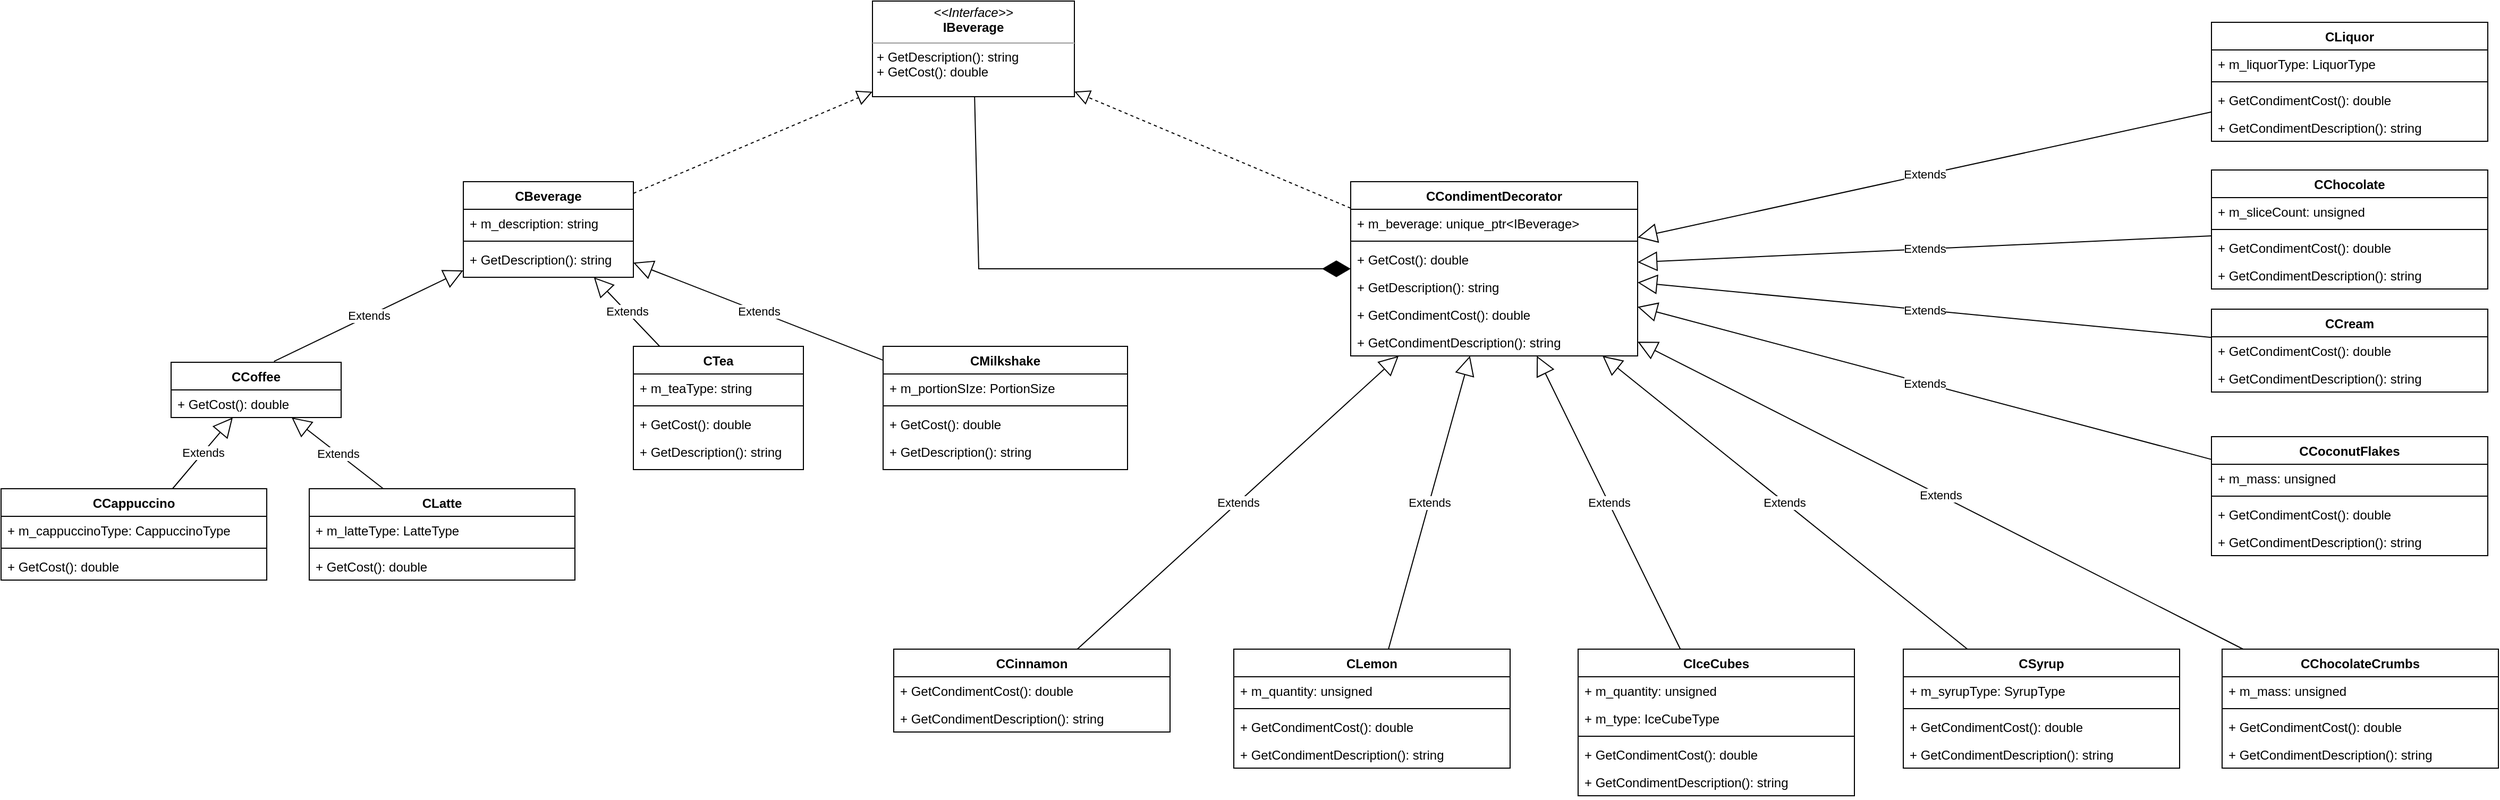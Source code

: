 <mxfile version="22.0.4" type="device">
  <diagram name="Страница — 1" id="pvWEGRSr74kIbabK7Jle">
    <mxGraphModel dx="1782" dy="485" grid="1" gridSize="10" guides="1" tooltips="1" connect="1" arrows="1" fold="1" page="1" pageScale="1" pageWidth="827" pageHeight="1169" math="0" shadow="0">
      <root>
        <mxCell id="0" />
        <mxCell id="1" parent="0" />
        <mxCell id="dhRhME__oxETCWilV0Q7-1" value="&lt;p style=&quot;margin:0px;margin-top:4px;text-align:center;&quot;&gt;&lt;i&gt;&amp;lt;&amp;lt;Interface&amp;gt;&amp;gt;&lt;/i&gt;&lt;br&gt;&lt;b&gt;IBeverage&lt;/b&gt;&lt;/p&gt;&lt;hr size=&quot;1&quot;&gt;&lt;p style=&quot;margin:0px;margin-left:4px;&quot;&gt;+ GetDescription(): string&lt;br&gt;+ GetCost(): double&lt;/p&gt;" style="verticalAlign=top;align=left;overflow=fill;fontSize=12;fontFamily=Helvetica;html=1;whiteSpace=wrap;" parent="1" vertex="1">
          <mxGeometry x="730" y="90" width="190" height="90" as="geometry" />
        </mxCell>
        <mxCell id="dhRhME__oxETCWilV0Q7-2" value="CBeverage" style="swimlane;fontStyle=1;align=center;verticalAlign=top;childLayout=stackLayout;horizontal=1;startSize=26;horizontalStack=0;resizeParent=1;resizeParentMax=0;resizeLast=0;collapsible=1;marginBottom=0;whiteSpace=wrap;html=1;" parent="1" vertex="1">
          <mxGeometry x="345" y="260" width="160" height="90" as="geometry" />
        </mxCell>
        <mxCell id="dhRhME__oxETCWilV0Q7-5" value="+ m_description: string&lt;br&gt;" style="text;strokeColor=none;fillColor=none;align=left;verticalAlign=top;spacingLeft=4;spacingRight=4;overflow=hidden;rotatable=0;points=[[0,0.5],[1,0.5]];portConstraint=eastwest;whiteSpace=wrap;html=1;" parent="dhRhME__oxETCWilV0Q7-2" vertex="1">
          <mxGeometry y="26" width="160" height="26" as="geometry" />
        </mxCell>
        <mxCell id="dhRhME__oxETCWilV0Q7-4" value="" style="line;strokeWidth=1;fillColor=none;align=left;verticalAlign=middle;spacingTop=-1;spacingLeft=3;spacingRight=3;rotatable=0;labelPosition=right;points=[];portConstraint=eastwest;strokeColor=inherit;" parent="dhRhME__oxETCWilV0Q7-2" vertex="1">
          <mxGeometry y="52" width="160" height="8" as="geometry" />
        </mxCell>
        <mxCell id="dhRhME__oxETCWilV0Q7-3" value="+ GetDescription(): string" style="text;strokeColor=none;fillColor=none;align=left;verticalAlign=top;spacingLeft=4;spacingRight=4;overflow=hidden;rotatable=0;points=[[0,0.5],[1,0.5]];portConstraint=eastwest;whiteSpace=wrap;html=1;" parent="dhRhME__oxETCWilV0Q7-2" vertex="1">
          <mxGeometry y="60" width="160" height="30" as="geometry" />
        </mxCell>
        <mxCell id="dhRhME__oxETCWilV0Q7-6" value="" style="endArrow=block;dashed=1;endFill=0;endSize=12;html=1;rounded=0;" parent="1" source="dhRhME__oxETCWilV0Q7-2" target="dhRhME__oxETCWilV0Q7-1" edge="1">
          <mxGeometry width="160" relative="1" as="geometry">
            <mxPoint x="330" y="280" as="sourcePoint" />
            <mxPoint x="490" y="280" as="targetPoint" />
          </mxGeometry>
        </mxCell>
        <mxCell id="dhRhME__oxETCWilV0Q7-7" value="CCoffee" style="swimlane;fontStyle=1;align=center;verticalAlign=top;childLayout=stackLayout;horizontal=1;startSize=26;horizontalStack=0;resizeParent=1;resizeParentMax=0;resizeLast=0;collapsible=1;marginBottom=0;whiteSpace=wrap;html=1;" parent="1" vertex="1">
          <mxGeometry x="70" y="430" width="160" height="52" as="geometry" />
        </mxCell>
        <mxCell id="dhRhME__oxETCWilV0Q7-10" value="+ GetCost(): double" style="text;strokeColor=none;fillColor=none;align=left;verticalAlign=top;spacingLeft=4;spacingRight=4;overflow=hidden;rotatable=0;points=[[0,0.5],[1,0.5]];portConstraint=eastwest;whiteSpace=wrap;html=1;" parent="dhRhME__oxETCWilV0Q7-7" vertex="1">
          <mxGeometry y="26" width="160" height="26" as="geometry" />
        </mxCell>
        <mxCell id="dhRhME__oxETCWilV0Q7-11" value="Extends" style="endArrow=block;endSize=16;endFill=0;html=1;rounded=0;exitX=0.605;exitY=-0.015;exitDx=0;exitDy=0;exitPerimeter=0;" parent="1" source="dhRhME__oxETCWilV0Q7-7" target="dhRhME__oxETCWilV0Q7-2" edge="1">
          <mxGeometry width="160" relative="1" as="geometry">
            <mxPoint x="330" y="530" as="sourcePoint" />
            <mxPoint x="490" y="530" as="targetPoint" />
          </mxGeometry>
        </mxCell>
        <mxCell id="dhRhME__oxETCWilV0Q7-12" value="CCappuccino" style="swimlane;fontStyle=1;align=center;verticalAlign=top;childLayout=stackLayout;horizontal=1;startSize=26;horizontalStack=0;resizeParent=1;resizeParentMax=0;resizeLast=0;collapsible=1;marginBottom=0;whiteSpace=wrap;html=1;" parent="1" vertex="1">
          <mxGeometry x="-90" y="549" width="250" height="86" as="geometry" />
        </mxCell>
        <mxCell id="dhRhME__oxETCWilV0Q7-13" value="+ m_cappuccinoType: CappuccinoType" style="text;strokeColor=none;fillColor=none;align=left;verticalAlign=top;spacingLeft=4;spacingRight=4;overflow=hidden;rotatable=0;points=[[0,0.5],[1,0.5]];portConstraint=eastwest;whiteSpace=wrap;html=1;" parent="dhRhME__oxETCWilV0Q7-12" vertex="1">
          <mxGeometry y="26" width="250" height="26" as="geometry" />
        </mxCell>
        <mxCell id="dhRhME__oxETCWilV0Q7-14" value="" style="line;strokeWidth=1;fillColor=none;align=left;verticalAlign=middle;spacingTop=-1;spacingLeft=3;spacingRight=3;rotatable=0;labelPosition=right;points=[];portConstraint=eastwest;strokeColor=inherit;" parent="dhRhME__oxETCWilV0Q7-12" vertex="1">
          <mxGeometry y="52" width="250" height="8" as="geometry" />
        </mxCell>
        <mxCell id="dhRhME__oxETCWilV0Q7-15" value="+ GetCost(): double" style="text;strokeColor=none;fillColor=none;align=left;verticalAlign=top;spacingLeft=4;spacingRight=4;overflow=hidden;rotatable=0;points=[[0,0.5],[1,0.5]];portConstraint=eastwest;whiteSpace=wrap;html=1;" parent="dhRhME__oxETCWilV0Q7-12" vertex="1">
          <mxGeometry y="60" width="250" height="26" as="geometry" />
        </mxCell>
        <mxCell id="dhRhME__oxETCWilV0Q7-16" value="CLatte" style="swimlane;fontStyle=1;align=center;verticalAlign=top;childLayout=stackLayout;horizontal=1;startSize=26;horizontalStack=0;resizeParent=1;resizeParentMax=0;resizeLast=0;collapsible=1;marginBottom=0;whiteSpace=wrap;html=1;" parent="1" vertex="1">
          <mxGeometry x="200" y="549" width="250" height="86" as="geometry" />
        </mxCell>
        <mxCell id="dhRhME__oxETCWilV0Q7-17" value="+ m_latteType: LatteType" style="text;strokeColor=none;fillColor=none;align=left;verticalAlign=top;spacingLeft=4;spacingRight=4;overflow=hidden;rotatable=0;points=[[0,0.5],[1,0.5]];portConstraint=eastwest;whiteSpace=wrap;html=1;" parent="dhRhME__oxETCWilV0Q7-16" vertex="1">
          <mxGeometry y="26" width="250" height="26" as="geometry" />
        </mxCell>
        <mxCell id="dhRhME__oxETCWilV0Q7-18" value="" style="line;strokeWidth=1;fillColor=none;align=left;verticalAlign=middle;spacingTop=-1;spacingLeft=3;spacingRight=3;rotatable=0;labelPosition=right;points=[];portConstraint=eastwest;strokeColor=inherit;" parent="dhRhME__oxETCWilV0Q7-16" vertex="1">
          <mxGeometry y="52" width="250" height="8" as="geometry" />
        </mxCell>
        <mxCell id="dhRhME__oxETCWilV0Q7-19" value="+ GetCost(): double" style="text;strokeColor=none;fillColor=none;align=left;verticalAlign=top;spacingLeft=4;spacingRight=4;overflow=hidden;rotatable=0;points=[[0,0.5],[1,0.5]];portConstraint=eastwest;whiteSpace=wrap;html=1;" parent="dhRhME__oxETCWilV0Q7-16" vertex="1">
          <mxGeometry y="60" width="250" height="26" as="geometry" />
        </mxCell>
        <mxCell id="dhRhME__oxETCWilV0Q7-20" value="Extends" style="endArrow=block;endSize=16;endFill=0;html=1;rounded=0;" parent="1" source="dhRhME__oxETCWilV0Q7-12" target="dhRhME__oxETCWilV0Q7-7" edge="1">
          <mxGeometry width="160" relative="1" as="geometry">
            <mxPoint x="330" y="640" as="sourcePoint" />
            <mxPoint x="490" y="640" as="targetPoint" />
          </mxGeometry>
        </mxCell>
        <mxCell id="dhRhME__oxETCWilV0Q7-21" value="Extends" style="endArrow=block;endSize=16;endFill=0;html=1;rounded=0;" parent="1" source="dhRhME__oxETCWilV0Q7-16" target="dhRhME__oxETCWilV0Q7-7" edge="1">
          <mxGeometry width="160" relative="1" as="geometry">
            <mxPoint x="330" y="640" as="sourcePoint" />
            <mxPoint x="490" y="640" as="targetPoint" />
          </mxGeometry>
        </mxCell>
        <mxCell id="dhRhME__oxETCWilV0Q7-22" value="CTea" style="swimlane;fontStyle=1;align=center;verticalAlign=top;childLayout=stackLayout;horizontal=1;startSize=26;horizontalStack=0;resizeParent=1;resizeParentMax=0;resizeLast=0;collapsible=1;marginBottom=0;whiteSpace=wrap;html=1;" parent="1" vertex="1">
          <mxGeometry x="505" y="415" width="160" height="116" as="geometry" />
        </mxCell>
        <mxCell id="dhRhME__oxETCWilV0Q7-26" value="+ m_teaType: string" style="text;strokeColor=none;fillColor=none;align=left;verticalAlign=top;spacingLeft=4;spacingRight=4;overflow=hidden;rotatable=0;points=[[0,0.5],[1,0.5]];portConstraint=eastwest;whiteSpace=wrap;html=1;" parent="dhRhME__oxETCWilV0Q7-22" vertex="1">
          <mxGeometry y="26" width="160" height="26" as="geometry" />
        </mxCell>
        <mxCell id="dhRhME__oxETCWilV0Q7-25" value="" style="line;strokeWidth=1;fillColor=none;align=left;verticalAlign=middle;spacingTop=-1;spacingLeft=3;spacingRight=3;rotatable=0;labelPosition=right;points=[];portConstraint=eastwest;strokeColor=inherit;" parent="dhRhME__oxETCWilV0Q7-22" vertex="1">
          <mxGeometry y="52" width="160" height="8" as="geometry" />
        </mxCell>
        <mxCell id="dhRhME__oxETCWilV0Q7-23" value="+ GetCost(): double" style="text;strokeColor=none;fillColor=none;align=left;verticalAlign=top;spacingLeft=4;spacingRight=4;overflow=hidden;rotatable=0;points=[[0,0.5],[1,0.5]];portConstraint=eastwest;whiteSpace=wrap;html=1;" parent="dhRhME__oxETCWilV0Q7-22" vertex="1">
          <mxGeometry y="60" width="160" height="26" as="geometry" />
        </mxCell>
        <mxCell id="dhRhME__oxETCWilV0Q7-24" value="+ GetDescription(): string" style="text;strokeColor=none;fillColor=none;align=left;verticalAlign=top;spacingLeft=4;spacingRight=4;overflow=hidden;rotatable=0;points=[[0,0.5],[1,0.5]];portConstraint=eastwest;whiteSpace=wrap;html=1;" parent="dhRhME__oxETCWilV0Q7-22" vertex="1">
          <mxGeometry y="86" width="160" height="30" as="geometry" />
        </mxCell>
        <mxCell id="dhRhME__oxETCWilV0Q7-27" value="Extends" style="endArrow=block;endSize=16;endFill=0;html=1;rounded=0;" parent="1" source="dhRhME__oxETCWilV0Q7-22" target="dhRhME__oxETCWilV0Q7-2" edge="1">
          <mxGeometry width="160" relative="1" as="geometry">
            <mxPoint x="280" y="450" as="sourcePoint" />
            <mxPoint x="440" y="450" as="targetPoint" />
          </mxGeometry>
        </mxCell>
        <mxCell id="dhRhME__oxETCWilV0Q7-28" value="CMilkshake" style="swimlane;fontStyle=1;align=center;verticalAlign=top;childLayout=stackLayout;horizontal=1;startSize=26;horizontalStack=0;resizeParent=1;resizeParentMax=0;resizeLast=0;collapsible=1;marginBottom=0;whiteSpace=wrap;html=1;" parent="1" vertex="1">
          <mxGeometry x="740" y="415" width="230" height="116" as="geometry" />
        </mxCell>
        <mxCell id="dhRhME__oxETCWilV0Q7-29" value="+ m_portionSIze: PortionSize" style="text;strokeColor=none;fillColor=none;align=left;verticalAlign=top;spacingLeft=4;spacingRight=4;overflow=hidden;rotatable=0;points=[[0,0.5],[1,0.5]];portConstraint=eastwest;whiteSpace=wrap;html=1;" parent="dhRhME__oxETCWilV0Q7-28" vertex="1">
          <mxGeometry y="26" width="230" height="26" as="geometry" />
        </mxCell>
        <mxCell id="dhRhME__oxETCWilV0Q7-30" value="" style="line;strokeWidth=1;fillColor=none;align=left;verticalAlign=middle;spacingTop=-1;spacingLeft=3;spacingRight=3;rotatable=0;labelPosition=right;points=[];portConstraint=eastwest;strokeColor=inherit;" parent="dhRhME__oxETCWilV0Q7-28" vertex="1">
          <mxGeometry y="52" width="230" height="8" as="geometry" />
        </mxCell>
        <mxCell id="dhRhME__oxETCWilV0Q7-31" value="+ GetCost(): double" style="text;strokeColor=none;fillColor=none;align=left;verticalAlign=top;spacingLeft=4;spacingRight=4;overflow=hidden;rotatable=0;points=[[0,0.5],[1,0.5]];portConstraint=eastwest;whiteSpace=wrap;html=1;" parent="dhRhME__oxETCWilV0Q7-28" vertex="1">
          <mxGeometry y="60" width="230" height="26" as="geometry" />
        </mxCell>
        <mxCell id="dhRhME__oxETCWilV0Q7-32" value="+ GetDescription(): string" style="text;strokeColor=none;fillColor=none;align=left;verticalAlign=top;spacingLeft=4;spacingRight=4;overflow=hidden;rotatable=0;points=[[0,0.5],[1,0.5]];portConstraint=eastwest;whiteSpace=wrap;html=1;" parent="dhRhME__oxETCWilV0Q7-28" vertex="1">
          <mxGeometry y="86" width="230" height="30" as="geometry" />
        </mxCell>
        <mxCell id="dhRhME__oxETCWilV0Q7-33" value="Extends" style="endArrow=block;endSize=16;endFill=0;html=1;rounded=0;" parent="1" source="dhRhME__oxETCWilV0Q7-28" target="dhRhME__oxETCWilV0Q7-2" edge="1">
          <mxGeometry width="160" relative="1" as="geometry">
            <mxPoint x="420" y="610" as="sourcePoint" />
            <mxPoint x="580" y="610" as="targetPoint" />
          </mxGeometry>
        </mxCell>
        <mxCell id="Jj_VbfV7WrRy_A4uPxh4-1" value="CCondimentDecorator" style="swimlane;fontStyle=1;align=center;verticalAlign=top;childLayout=stackLayout;horizontal=1;startSize=26;horizontalStack=0;resizeParent=1;resizeParentMax=0;resizeLast=0;collapsible=1;marginBottom=0;whiteSpace=wrap;html=1;" parent="1" vertex="1">
          <mxGeometry x="1180" y="260" width="270" height="164" as="geometry" />
        </mxCell>
        <mxCell id="Jj_VbfV7WrRy_A4uPxh4-2" value="+ m_beverage: unique_ptr&amp;lt;IBeverage&amp;gt;" style="text;strokeColor=none;fillColor=none;align=left;verticalAlign=top;spacingLeft=4;spacingRight=4;overflow=hidden;rotatable=0;points=[[0,0.5],[1,0.5]];portConstraint=eastwest;whiteSpace=wrap;html=1;" parent="Jj_VbfV7WrRy_A4uPxh4-1" vertex="1">
          <mxGeometry y="26" width="270" height="26" as="geometry" />
        </mxCell>
        <mxCell id="Jj_VbfV7WrRy_A4uPxh4-3" value="" style="line;strokeWidth=1;fillColor=none;align=left;verticalAlign=middle;spacingTop=-1;spacingLeft=3;spacingRight=3;rotatable=0;labelPosition=right;points=[];portConstraint=eastwest;strokeColor=inherit;" parent="Jj_VbfV7WrRy_A4uPxh4-1" vertex="1">
          <mxGeometry y="52" width="270" height="8" as="geometry" />
        </mxCell>
        <mxCell id="Jj_VbfV7WrRy_A4uPxh4-5" value="+ GetCost(): double" style="text;strokeColor=none;fillColor=none;align=left;verticalAlign=top;spacingLeft=4;spacingRight=4;overflow=hidden;rotatable=0;points=[[0,0.5],[1,0.5]];portConstraint=eastwest;whiteSpace=wrap;html=1;" parent="Jj_VbfV7WrRy_A4uPxh4-1" vertex="1">
          <mxGeometry y="60" width="270" height="26" as="geometry" />
        </mxCell>
        <mxCell id="Jj_VbfV7WrRy_A4uPxh4-4" value="+ GetDescription(): string" style="text;strokeColor=none;fillColor=none;align=left;verticalAlign=top;spacingLeft=4;spacingRight=4;overflow=hidden;rotatable=0;points=[[0,0.5],[1,0.5]];portConstraint=eastwest;whiteSpace=wrap;html=1;" parent="Jj_VbfV7WrRy_A4uPxh4-1" vertex="1">
          <mxGeometry y="86" width="270" height="26" as="geometry" />
        </mxCell>
        <mxCell id="Jj_VbfV7WrRy_A4uPxh4-7" value="+ GetCondimentCost(): double" style="text;strokeColor=none;fillColor=none;align=left;verticalAlign=top;spacingLeft=4;spacingRight=4;overflow=hidden;rotatable=0;points=[[0,0.5],[1,0.5]];portConstraint=eastwest;whiteSpace=wrap;html=1;" parent="Jj_VbfV7WrRy_A4uPxh4-1" vertex="1">
          <mxGeometry y="112" width="270" height="26" as="geometry" />
        </mxCell>
        <mxCell id="Jj_VbfV7WrRy_A4uPxh4-6" value="+ GetCondimentDescription(): string" style="text;strokeColor=none;fillColor=none;align=left;verticalAlign=top;spacingLeft=4;spacingRight=4;overflow=hidden;rotatable=0;points=[[0,0.5],[1,0.5]];portConstraint=eastwest;whiteSpace=wrap;html=1;" parent="Jj_VbfV7WrRy_A4uPxh4-1" vertex="1">
          <mxGeometry y="138" width="270" height="26" as="geometry" />
        </mxCell>
        <mxCell id="Jj_VbfV7WrRy_A4uPxh4-8" value="" style="endArrow=block;dashed=1;endFill=0;endSize=12;html=1;rounded=0;" parent="1" source="Jj_VbfV7WrRy_A4uPxh4-1" target="dhRhME__oxETCWilV0Q7-1" edge="1">
          <mxGeometry width="160" relative="1" as="geometry">
            <mxPoint x="890" y="300" as="sourcePoint" />
            <mxPoint x="1050" y="300" as="targetPoint" />
          </mxGeometry>
        </mxCell>
        <mxCell id="Jj_VbfV7WrRy_A4uPxh4-9" value="CCinnamon" style="swimlane;fontStyle=1;align=center;verticalAlign=top;childLayout=stackLayout;horizontal=1;startSize=26;horizontalStack=0;resizeParent=1;resizeParentMax=0;resizeLast=0;collapsible=1;marginBottom=0;whiteSpace=wrap;html=1;" parent="1" vertex="1">
          <mxGeometry x="750" y="700" width="260" height="78" as="geometry" />
        </mxCell>
        <mxCell id="Jj_VbfV7WrRy_A4uPxh4-12" value="+ GetCondimentCost(): double" style="text;strokeColor=none;fillColor=none;align=left;verticalAlign=top;spacingLeft=4;spacingRight=4;overflow=hidden;rotatable=0;points=[[0,0.5],[1,0.5]];portConstraint=eastwest;whiteSpace=wrap;html=1;" parent="Jj_VbfV7WrRy_A4uPxh4-9" vertex="1">
          <mxGeometry y="26" width="260" height="26" as="geometry" />
        </mxCell>
        <mxCell id="Jj_VbfV7WrRy_A4uPxh4-13" value="+ GetCondimentDescription(): string" style="text;strokeColor=none;fillColor=none;align=left;verticalAlign=top;spacingLeft=4;spacingRight=4;overflow=hidden;rotatable=0;points=[[0,0.5],[1,0.5]];portConstraint=eastwest;whiteSpace=wrap;html=1;" parent="Jj_VbfV7WrRy_A4uPxh4-9" vertex="1">
          <mxGeometry y="52" width="260" height="26" as="geometry" />
        </mxCell>
        <mxCell id="Jj_VbfV7WrRy_A4uPxh4-14" value="Extends" style="endArrow=block;endSize=16;endFill=0;html=1;rounded=0;" parent="1" source="Jj_VbfV7WrRy_A4uPxh4-9" target="Jj_VbfV7WrRy_A4uPxh4-1" edge="1">
          <mxGeometry width="160" relative="1" as="geometry">
            <mxPoint x="1090" y="480" as="sourcePoint" />
            <mxPoint x="1250" y="480" as="targetPoint" />
          </mxGeometry>
        </mxCell>
        <mxCell id="Jj_VbfV7WrRy_A4uPxh4-15" value="CLemon" style="swimlane;fontStyle=1;align=center;verticalAlign=top;childLayout=stackLayout;horizontal=1;startSize=26;horizontalStack=0;resizeParent=1;resizeParentMax=0;resizeLast=0;collapsible=1;marginBottom=0;whiteSpace=wrap;html=1;" parent="1" vertex="1">
          <mxGeometry x="1070" y="700" width="260" height="112" as="geometry" />
        </mxCell>
        <mxCell id="Jj_VbfV7WrRy_A4uPxh4-19" value="+ m_quantity: unsigned" style="text;strokeColor=none;fillColor=none;align=left;verticalAlign=top;spacingLeft=4;spacingRight=4;overflow=hidden;rotatable=0;points=[[0,0.5],[1,0.5]];portConstraint=eastwest;whiteSpace=wrap;html=1;" parent="Jj_VbfV7WrRy_A4uPxh4-15" vertex="1">
          <mxGeometry y="26" width="260" height="26" as="geometry" />
        </mxCell>
        <mxCell id="Jj_VbfV7WrRy_A4uPxh4-18" value="" style="line;strokeWidth=1;fillColor=none;align=left;verticalAlign=middle;spacingTop=-1;spacingLeft=3;spacingRight=3;rotatable=0;labelPosition=right;points=[];portConstraint=eastwest;strokeColor=inherit;" parent="Jj_VbfV7WrRy_A4uPxh4-15" vertex="1">
          <mxGeometry y="52" width="260" height="8" as="geometry" />
        </mxCell>
        <mxCell id="Jj_VbfV7WrRy_A4uPxh4-16" value="+ GetCondimentCost(): double" style="text;strokeColor=none;fillColor=none;align=left;verticalAlign=top;spacingLeft=4;spacingRight=4;overflow=hidden;rotatable=0;points=[[0,0.5],[1,0.5]];portConstraint=eastwest;whiteSpace=wrap;html=1;" parent="Jj_VbfV7WrRy_A4uPxh4-15" vertex="1">
          <mxGeometry y="60" width="260" height="26" as="geometry" />
        </mxCell>
        <mxCell id="Jj_VbfV7WrRy_A4uPxh4-17" value="+ GetCondimentDescription(): string" style="text;strokeColor=none;fillColor=none;align=left;verticalAlign=top;spacingLeft=4;spacingRight=4;overflow=hidden;rotatable=0;points=[[0,0.5],[1,0.5]];portConstraint=eastwest;whiteSpace=wrap;html=1;" parent="Jj_VbfV7WrRy_A4uPxh4-15" vertex="1">
          <mxGeometry y="86" width="260" height="26" as="geometry" />
        </mxCell>
        <mxCell id="Jj_VbfV7WrRy_A4uPxh4-20" value="Extends" style="endArrow=block;endSize=16;endFill=0;html=1;rounded=0;" parent="1" source="Jj_VbfV7WrRy_A4uPxh4-15" target="Jj_VbfV7WrRy_A4uPxh4-1" edge="1">
          <mxGeometry width="160" relative="1" as="geometry">
            <mxPoint x="1090" y="480" as="sourcePoint" />
            <mxPoint x="1250" y="480" as="targetPoint" />
          </mxGeometry>
        </mxCell>
        <mxCell id="Jj_VbfV7WrRy_A4uPxh4-21" value="CIceCubes" style="swimlane;fontStyle=1;align=center;verticalAlign=top;childLayout=stackLayout;horizontal=1;startSize=26;horizontalStack=0;resizeParent=1;resizeParentMax=0;resizeLast=0;collapsible=1;marginBottom=0;whiteSpace=wrap;html=1;" parent="1" vertex="1">
          <mxGeometry x="1394" y="700" width="260" height="138" as="geometry" />
        </mxCell>
        <mxCell id="Jj_VbfV7WrRy_A4uPxh4-22" value="+ m_quantity: unsigned" style="text;strokeColor=none;fillColor=none;align=left;verticalAlign=top;spacingLeft=4;spacingRight=4;overflow=hidden;rotatable=0;points=[[0,0.5],[1,0.5]];portConstraint=eastwest;whiteSpace=wrap;html=1;" parent="Jj_VbfV7WrRy_A4uPxh4-21" vertex="1">
          <mxGeometry y="26" width="260" height="26" as="geometry" />
        </mxCell>
        <mxCell id="Jj_VbfV7WrRy_A4uPxh4-26" value="+ m_type: IceCubeType" style="text;strokeColor=none;fillColor=none;align=left;verticalAlign=top;spacingLeft=4;spacingRight=4;overflow=hidden;rotatable=0;points=[[0,0.5],[1,0.5]];portConstraint=eastwest;whiteSpace=wrap;html=1;" parent="Jj_VbfV7WrRy_A4uPxh4-21" vertex="1">
          <mxGeometry y="52" width="260" height="26" as="geometry" />
        </mxCell>
        <mxCell id="Jj_VbfV7WrRy_A4uPxh4-23" value="" style="line;strokeWidth=1;fillColor=none;align=left;verticalAlign=middle;spacingTop=-1;spacingLeft=3;spacingRight=3;rotatable=0;labelPosition=right;points=[];portConstraint=eastwest;strokeColor=inherit;" parent="Jj_VbfV7WrRy_A4uPxh4-21" vertex="1">
          <mxGeometry y="78" width="260" height="8" as="geometry" />
        </mxCell>
        <mxCell id="Jj_VbfV7WrRy_A4uPxh4-24" value="+ GetCondimentCost(): double" style="text;strokeColor=none;fillColor=none;align=left;verticalAlign=top;spacingLeft=4;spacingRight=4;overflow=hidden;rotatable=0;points=[[0,0.5],[1,0.5]];portConstraint=eastwest;whiteSpace=wrap;html=1;" parent="Jj_VbfV7WrRy_A4uPxh4-21" vertex="1">
          <mxGeometry y="86" width="260" height="26" as="geometry" />
        </mxCell>
        <mxCell id="Jj_VbfV7WrRy_A4uPxh4-25" value="+ GetCondimentDescription(): string" style="text;strokeColor=none;fillColor=none;align=left;verticalAlign=top;spacingLeft=4;spacingRight=4;overflow=hidden;rotatable=0;points=[[0,0.5],[1,0.5]];portConstraint=eastwest;whiteSpace=wrap;html=1;" parent="Jj_VbfV7WrRy_A4uPxh4-21" vertex="1">
          <mxGeometry y="112" width="260" height="26" as="geometry" />
        </mxCell>
        <mxCell id="Jj_VbfV7WrRy_A4uPxh4-27" value="Extends" style="endArrow=block;endSize=16;endFill=0;html=1;rounded=0;" parent="1" source="Jj_VbfV7WrRy_A4uPxh4-21" target="Jj_VbfV7WrRy_A4uPxh4-1" edge="1">
          <mxGeometry width="160" relative="1" as="geometry">
            <mxPoint x="1650" y="480" as="sourcePoint" />
            <mxPoint x="1810" y="480" as="targetPoint" />
          </mxGeometry>
        </mxCell>
        <mxCell id="Jj_VbfV7WrRy_A4uPxh4-28" value="CSyrup" style="swimlane;fontStyle=1;align=center;verticalAlign=top;childLayout=stackLayout;horizontal=1;startSize=26;horizontalStack=0;resizeParent=1;resizeParentMax=0;resizeLast=0;collapsible=1;marginBottom=0;whiteSpace=wrap;html=1;" parent="1" vertex="1">
          <mxGeometry x="1700" y="700" width="260" height="112" as="geometry" />
        </mxCell>
        <mxCell id="Jj_VbfV7WrRy_A4uPxh4-29" value="+ m_syrupType: SyrupType" style="text;strokeColor=none;fillColor=none;align=left;verticalAlign=top;spacingLeft=4;spacingRight=4;overflow=hidden;rotatable=0;points=[[0,0.5],[1,0.5]];portConstraint=eastwest;whiteSpace=wrap;html=1;" parent="Jj_VbfV7WrRy_A4uPxh4-28" vertex="1">
          <mxGeometry y="26" width="260" height="26" as="geometry" />
        </mxCell>
        <mxCell id="Jj_VbfV7WrRy_A4uPxh4-30" value="" style="line;strokeWidth=1;fillColor=none;align=left;verticalAlign=middle;spacingTop=-1;spacingLeft=3;spacingRight=3;rotatable=0;labelPosition=right;points=[];portConstraint=eastwest;strokeColor=inherit;" parent="Jj_VbfV7WrRy_A4uPxh4-28" vertex="1">
          <mxGeometry y="52" width="260" height="8" as="geometry" />
        </mxCell>
        <mxCell id="Jj_VbfV7WrRy_A4uPxh4-31" value="+ GetCondimentCost(): double" style="text;strokeColor=none;fillColor=none;align=left;verticalAlign=top;spacingLeft=4;spacingRight=4;overflow=hidden;rotatable=0;points=[[0,0.5],[1,0.5]];portConstraint=eastwest;whiteSpace=wrap;html=1;" parent="Jj_VbfV7WrRy_A4uPxh4-28" vertex="1">
          <mxGeometry y="60" width="260" height="26" as="geometry" />
        </mxCell>
        <mxCell id="Jj_VbfV7WrRy_A4uPxh4-32" value="+ GetCondimentDescription(): string" style="text;strokeColor=none;fillColor=none;align=left;verticalAlign=top;spacingLeft=4;spacingRight=4;overflow=hidden;rotatable=0;points=[[0,0.5],[1,0.5]];portConstraint=eastwest;whiteSpace=wrap;html=1;" parent="Jj_VbfV7WrRy_A4uPxh4-28" vertex="1">
          <mxGeometry y="86" width="260" height="26" as="geometry" />
        </mxCell>
        <mxCell id="Jj_VbfV7WrRy_A4uPxh4-33" value="Extends" style="endArrow=block;endSize=16;endFill=0;html=1;rounded=0;" parent="1" source="Jj_VbfV7WrRy_A4uPxh4-28" target="Jj_VbfV7WrRy_A4uPxh4-1" edge="1">
          <mxGeometry width="160" relative="1" as="geometry">
            <mxPoint x="1330" y="670" as="sourcePoint" />
            <mxPoint x="1490" y="670" as="targetPoint" />
          </mxGeometry>
        </mxCell>
        <mxCell id="Jj_VbfV7WrRy_A4uPxh4-34" value="CChocolateCrumbs" style="swimlane;fontStyle=1;align=center;verticalAlign=top;childLayout=stackLayout;horizontal=1;startSize=26;horizontalStack=0;resizeParent=1;resizeParentMax=0;resizeLast=0;collapsible=1;marginBottom=0;whiteSpace=wrap;html=1;" parent="1" vertex="1">
          <mxGeometry x="2000" y="700" width="260" height="112" as="geometry" />
        </mxCell>
        <mxCell id="Jj_VbfV7WrRy_A4uPxh4-35" value="+ m_mass: unsigned" style="text;strokeColor=none;fillColor=none;align=left;verticalAlign=top;spacingLeft=4;spacingRight=4;overflow=hidden;rotatable=0;points=[[0,0.5],[1,0.5]];portConstraint=eastwest;whiteSpace=wrap;html=1;" parent="Jj_VbfV7WrRy_A4uPxh4-34" vertex="1">
          <mxGeometry y="26" width="260" height="26" as="geometry" />
        </mxCell>
        <mxCell id="Jj_VbfV7WrRy_A4uPxh4-36" value="" style="line;strokeWidth=1;fillColor=none;align=left;verticalAlign=middle;spacingTop=-1;spacingLeft=3;spacingRight=3;rotatable=0;labelPosition=right;points=[];portConstraint=eastwest;strokeColor=inherit;" parent="Jj_VbfV7WrRy_A4uPxh4-34" vertex="1">
          <mxGeometry y="52" width="260" height="8" as="geometry" />
        </mxCell>
        <mxCell id="Jj_VbfV7WrRy_A4uPxh4-37" value="+ GetCondimentCost(): double" style="text;strokeColor=none;fillColor=none;align=left;verticalAlign=top;spacingLeft=4;spacingRight=4;overflow=hidden;rotatable=0;points=[[0,0.5],[1,0.5]];portConstraint=eastwest;whiteSpace=wrap;html=1;" parent="Jj_VbfV7WrRy_A4uPxh4-34" vertex="1">
          <mxGeometry y="60" width="260" height="26" as="geometry" />
        </mxCell>
        <mxCell id="Jj_VbfV7WrRy_A4uPxh4-38" value="+ GetCondimentDescription(): string" style="text;strokeColor=none;fillColor=none;align=left;verticalAlign=top;spacingLeft=4;spacingRight=4;overflow=hidden;rotatable=0;points=[[0,0.5],[1,0.5]];portConstraint=eastwest;whiteSpace=wrap;html=1;" parent="Jj_VbfV7WrRy_A4uPxh4-34" vertex="1">
          <mxGeometry y="86" width="260" height="26" as="geometry" />
        </mxCell>
        <mxCell id="Jj_VbfV7WrRy_A4uPxh4-39" value="Extends" style="endArrow=block;endSize=16;endFill=0;html=1;rounded=0;" parent="1" source="Jj_VbfV7WrRy_A4uPxh4-34" target="Jj_VbfV7WrRy_A4uPxh4-1" edge="1">
          <mxGeometry width="160" relative="1" as="geometry">
            <mxPoint x="1960" y="540" as="sourcePoint" />
            <mxPoint x="2120" y="540" as="targetPoint" />
          </mxGeometry>
        </mxCell>
        <mxCell id="Jj_VbfV7WrRy_A4uPxh4-40" value="CCoconutFlakes" style="swimlane;fontStyle=1;align=center;verticalAlign=top;childLayout=stackLayout;horizontal=1;startSize=26;horizontalStack=0;resizeParent=1;resizeParentMax=0;resizeLast=0;collapsible=1;marginBottom=0;whiteSpace=wrap;html=1;" parent="1" vertex="1">
          <mxGeometry x="1990" y="500" width="260" height="112" as="geometry" />
        </mxCell>
        <mxCell id="Jj_VbfV7WrRy_A4uPxh4-41" value="+ m_mass: unsigned" style="text;strokeColor=none;fillColor=none;align=left;verticalAlign=top;spacingLeft=4;spacingRight=4;overflow=hidden;rotatable=0;points=[[0,0.5],[1,0.5]];portConstraint=eastwest;whiteSpace=wrap;html=1;" parent="Jj_VbfV7WrRy_A4uPxh4-40" vertex="1">
          <mxGeometry y="26" width="260" height="26" as="geometry" />
        </mxCell>
        <mxCell id="Jj_VbfV7WrRy_A4uPxh4-42" value="" style="line;strokeWidth=1;fillColor=none;align=left;verticalAlign=middle;spacingTop=-1;spacingLeft=3;spacingRight=3;rotatable=0;labelPosition=right;points=[];portConstraint=eastwest;strokeColor=inherit;" parent="Jj_VbfV7WrRy_A4uPxh4-40" vertex="1">
          <mxGeometry y="52" width="260" height="8" as="geometry" />
        </mxCell>
        <mxCell id="Jj_VbfV7WrRy_A4uPxh4-43" value="+ GetCondimentCost(): double" style="text;strokeColor=none;fillColor=none;align=left;verticalAlign=top;spacingLeft=4;spacingRight=4;overflow=hidden;rotatable=0;points=[[0,0.5],[1,0.5]];portConstraint=eastwest;whiteSpace=wrap;html=1;" parent="Jj_VbfV7WrRy_A4uPxh4-40" vertex="1">
          <mxGeometry y="60" width="260" height="26" as="geometry" />
        </mxCell>
        <mxCell id="Jj_VbfV7WrRy_A4uPxh4-44" value="+ GetCondimentDescription(): string" style="text;strokeColor=none;fillColor=none;align=left;verticalAlign=top;spacingLeft=4;spacingRight=4;overflow=hidden;rotatable=0;points=[[0,0.5],[1,0.5]];portConstraint=eastwest;whiteSpace=wrap;html=1;" parent="Jj_VbfV7WrRy_A4uPxh4-40" vertex="1">
          <mxGeometry y="86" width="260" height="26" as="geometry" />
        </mxCell>
        <mxCell id="Jj_VbfV7WrRy_A4uPxh4-45" value="Extends" style="endArrow=block;endSize=16;endFill=0;html=1;rounded=0;" parent="1" source="Jj_VbfV7WrRy_A4uPxh4-40" target="Jj_VbfV7WrRy_A4uPxh4-1" edge="1">
          <mxGeometry width="160" relative="1" as="geometry">
            <mxPoint x="1900" y="610" as="sourcePoint" />
            <mxPoint x="2060" y="610" as="targetPoint" />
          </mxGeometry>
        </mxCell>
        <mxCell id="Jj_VbfV7WrRy_A4uPxh4-51" value="CCream" style="swimlane;fontStyle=1;align=center;verticalAlign=top;childLayout=stackLayout;horizontal=1;startSize=26;horizontalStack=0;resizeParent=1;resizeParentMax=0;resizeLast=0;collapsible=1;marginBottom=0;whiteSpace=wrap;html=1;" parent="1" vertex="1">
          <mxGeometry x="1990" y="380" width="260" height="78" as="geometry" />
        </mxCell>
        <mxCell id="Jj_VbfV7WrRy_A4uPxh4-52" value="+ GetCondimentCost(): double" style="text;strokeColor=none;fillColor=none;align=left;verticalAlign=top;spacingLeft=4;spacingRight=4;overflow=hidden;rotatable=0;points=[[0,0.5],[1,0.5]];portConstraint=eastwest;whiteSpace=wrap;html=1;" parent="Jj_VbfV7WrRy_A4uPxh4-51" vertex="1">
          <mxGeometry y="26" width="260" height="26" as="geometry" />
        </mxCell>
        <mxCell id="Jj_VbfV7WrRy_A4uPxh4-53" value="+ GetCondimentDescription(): string" style="text;strokeColor=none;fillColor=none;align=left;verticalAlign=top;spacingLeft=4;spacingRight=4;overflow=hidden;rotatable=0;points=[[0,0.5],[1,0.5]];portConstraint=eastwest;whiteSpace=wrap;html=1;" parent="Jj_VbfV7WrRy_A4uPxh4-51" vertex="1">
          <mxGeometry y="52" width="260" height="26" as="geometry" />
        </mxCell>
        <mxCell id="Jj_VbfV7WrRy_A4uPxh4-54" value="Extends" style="endArrow=block;endSize=16;endFill=0;html=1;rounded=0;" parent="1" source="Jj_VbfV7WrRy_A4uPxh4-51" target="Jj_VbfV7WrRy_A4uPxh4-1" edge="1">
          <mxGeometry width="160" relative="1" as="geometry">
            <mxPoint x="1730" y="350" as="sourcePoint" />
            <mxPoint x="1580" y="300" as="targetPoint" />
          </mxGeometry>
        </mxCell>
        <mxCell id="Jj_VbfV7WrRy_A4uPxh4-55" value="CChocolate" style="swimlane;fontStyle=1;align=center;verticalAlign=top;childLayout=stackLayout;horizontal=1;startSize=26;horizontalStack=0;resizeParent=1;resizeParentMax=0;resizeLast=0;collapsible=1;marginBottom=0;whiteSpace=wrap;html=1;" parent="1" vertex="1">
          <mxGeometry x="1990" y="249" width="260" height="112" as="geometry" />
        </mxCell>
        <mxCell id="Jj_VbfV7WrRy_A4uPxh4-56" value="+ m_sliceCount: unsigned" style="text;strokeColor=none;fillColor=none;align=left;verticalAlign=top;spacingLeft=4;spacingRight=4;overflow=hidden;rotatable=0;points=[[0,0.5],[1,0.5]];portConstraint=eastwest;whiteSpace=wrap;html=1;" parent="Jj_VbfV7WrRy_A4uPxh4-55" vertex="1">
          <mxGeometry y="26" width="260" height="26" as="geometry" />
        </mxCell>
        <mxCell id="Jj_VbfV7WrRy_A4uPxh4-57" value="" style="line;strokeWidth=1;fillColor=none;align=left;verticalAlign=middle;spacingTop=-1;spacingLeft=3;spacingRight=3;rotatable=0;labelPosition=right;points=[];portConstraint=eastwest;strokeColor=inherit;" parent="Jj_VbfV7WrRy_A4uPxh4-55" vertex="1">
          <mxGeometry y="52" width="260" height="8" as="geometry" />
        </mxCell>
        <mxCell id="Jj_VbfV7WrRy_A4uPxh4-58" value="+ GetCondimentCost(): double" style="text;strokeColor=none;fillColor=none;align=left;verticalAlign=top;spacingLeft=4;spacingRight=4;overflow=hidden;rotatable=0;points=[[0,0.5],[1,0.5]];portConstraint=eastwest;whiteSpace=wrap;html=1;" parent="Jj_VbfV7WrRy_A4uPxh4-55" vertex="1">
          <mxGeometry y="60" width="260" height="26" as="geometry" />
        </mxCell>
        <mxCell id="Jj_VbfV7WrRy_A4uPxh4-59" value="+ GetCondimentDescription(): string" style="text;strokeColor=none;fillColor=none;align=left;verticalAlign=top;spacingLeft=4;spacingRight=4;overflow=hidden;rotatable=0;points=[[0,0.5],[1,0.5]];portConstraint=eastwest;whiteSpace=wrap;html=1;" parent="Jj_VbfV7WrRy_A4uPxh4-55" vertex="1">
          <mxGeometry y="86" width="260" height="26" as="geometry" />
        </mxCell>
        <mxCell id="Jj_VbfV7WrRy_A4uPxh4-60" value="Extends" style="endArrow=block;endSize=16;endFill=0;html=1;rounded=0;" parent="1" source="Jj_VbfV7WrRy_A4uPxh4-55" target="Jj_VbfV7WrRy_A4uPxh4-1" edge="1">
          <mxGeometry width="160" relative="1" as="geometry">
            <mxPoint x="1860" y="490" as="sourcePoint" />
            <mxPoint x="2020" y="490" as="targetPoint" />
          </mxGeometry>
        </mxCell>
        <mxCell id="Jj_VbfV7WrRy_A4uPxh4-61" value="CLiquor" style="swimlane;fontStyle=1;align=center;verticalAlign=top;childLayout=stackLayout;horizontal=1;startSize=26;horizontalStack=0;resizeParent=1;resizeParentMax=0;resizeLast=0;collapsible=1;marginBottom=0;whiteSpace=wrap;html=1;" parent="1" vertex="1">
          <mxGeometry x="1990" y="110" width="260" height="112" as="geometry" />
        </mxCell>
        <mxCell id="Jj_VbfV7WrRy_A4uPxh4-62" value="+ m_liquorType: LiquorType" style="text;strokeColor=none;fillColor=none;align=left;verticalAlign=top;spacingLeft=4;spacingRight=4;overflow=hidden;rotatable=0;points=[[0,0.5],[1,0.5]];portConstraint=eastwest;whiteSpace=wrap;html=1;" parent="Jj_VbfV7WrRy_A4uPxh4-61" vertex="1">
          <mxGeometry y="26" width="260" height="26" as="geometry" />
        </mxCell>
        <mxCell id="Jj_VbfV7WrRy_A4uPxh4-63" value="" style="line;strokeWidth=1;fillColor=none;align=left;verticalAlign=middle;spacingTop=-1;spacingLeft=3;spacingRight=3;rotatable=0;labelPosition=right;points=[];portConstraint=eastwest;strokeColor=inherit;" parent="Jj_VbfV7WrRy_A4uPxh4-61" vertex="1">
          <mxGeometry y="52" width="260" height="8" as="geometry" />
        </mxCell>
        <mxCell id="Jj_VbfV7WrRy_A4uPxh4-64" value="+ GetCondimentCost(): double" style="text;strokeColor=none;fillColor=none;align=left;verticalAlign=top;spacingLeft=4;spacingRight=4;overflow=hidden;rotatable=0;points=[[0,0.5],[1,0.5]];portConstraint=eastwest;whiteSpace=wrap;html=1;" parent="Jj_VbfV7WrRy_A4uPxh4-61" vertex="1">
          <mxGeometry y="60" width="260" height="26" as="geometry" />
        </mxCell>
        <mxCell id="Jj_VbfV7WrRy_A4uPxh4-65" value="+ GetCondimentDescription(): string" style="text;strokeColor=none;fillColor=none;align=left;verticalAlign=top;spacingLeft=4;spacingRight=4;overflow=hidden;rotatable=0;points=[[0,0.5],[1,0.5]];portConstraint=eastwest;whiteSpace=wrap;html=1;" parent="Jj_VbfV7WrRy_A4uPxh4-61" vertex="1">
          <mxGeometry y="86" width="260" height="26" as="geometry" />
        </mxCell>
        <mxCell id="Jj_VbfV7WrRy_A4uPxh4-66" value="Extends" style="endArrow=block;endSize=16;endFill=0;html=1;rounded=0;" parent="1" source="Jj_VbfV7WrRy_A4uPxh4-61" target="Jj_VbfV7WrRy_A4uPxh4-1" edge="1">
          <mxGeometry width="160" relative="1" as="geometry">
            <mxPoint x="1510" y="430" as="sourcePoint" />
            <mxPoint x="1670" y="430" as="targetPoint" />
          </mxGeometry>
        </mxCell>
        <mxCell id="o5inphfOO2hku5U9wP4D-2" value="" style="endArrow=diamondThin;endFill=1;endSize=24;html=1;rounded=0;" edge="1" parent="1" source="dhRhME__oxETCWilV0Q7-1" target="Jj_VbfV7WrRy_A4uPxh4-1">
          <mxGeometry width="160" relative="1" as="geometry">
            <mxPoint x="1030" y="300" as="sourcePoint" />
            <mxPoint x="1190" y="300" as="targetPoint" />
            <Array as="points">
              <mxPoint x="830" y="342" />
            </Array>
          </mxGeometry>
        </mxCell>
      </root>
    </mxGraphModel>
  </diagram>
</mxfile>
